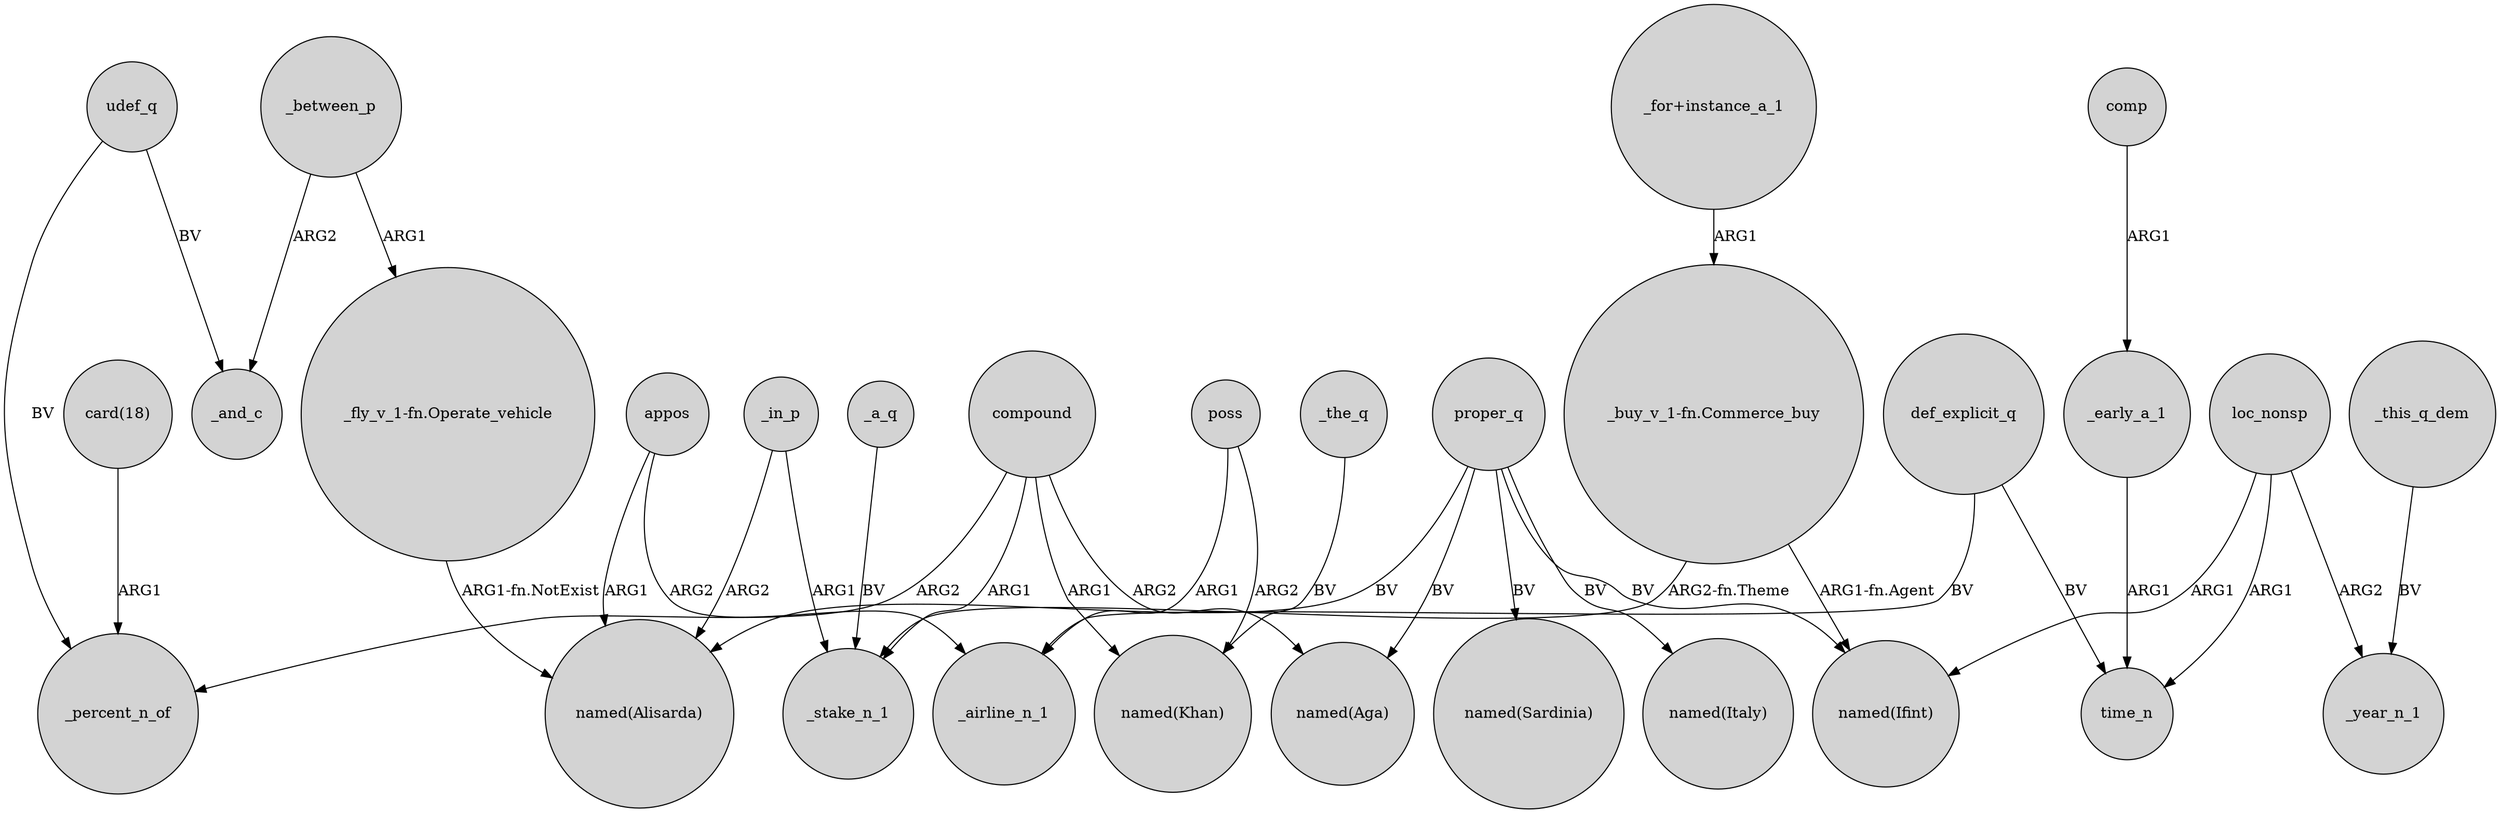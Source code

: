 digraph {
	node [shape=circle style=filled]
	def_explicit_q -> _airline_n_1 [label=BV]
	_a_q -> _stake_n_1 [label=BV]
	_between_p -> "_fly_v_1-fn.Operate_vehicle" [label=ARG1]
	"card(18)" -> _percent_n_of [label=ARG1]
	def_explicit_q -> time_n [label=BV]
	compound -> "named(Khan)" [label=ARG1]
	_in_p -> "named(Alisarda)" [label=ARG2]
	_the_q -> "named(Khan)" [label=BV]
	proper_q -> "named(Aga)" [label=BV]
	"_for+instance_a_1" -> "_buy_v_1-fn.Commerce_buy" [label=ARG1]
	compound -> "named(Aga)" [label=ARG2]
	loc_nonsp -> time_n [label=ARG1]
	"_fly_v_1-fn.Operate_vehicle" -> "named(Alisarda)" [label="ARG1-fn.NotExist"]
	compound -> _percent_n_of [label=ARG2]
	proper_q -> "named(Ifint)" [label=BV]
	_in_p -> _stake_n_1 [label=ARG1]
	proper_q -> "named(Sardinia)" [label=BV]
	appos -> "named(Alisarda)" [label=ARG1]
	poss -> _airline_n_1 [label=ARG1]
	loc_nonsp -> "named(Ifint)" [label=ARG1]
	"_buy_v_1-fn.Commerce_buy" -> _stake_n_1 [label="ARG2-fn.Theme"]
	_between_p -> _and_c [label=ARG2]
	loc_nonsp -> _year_n_1 [label=ARG2]
	compound -> _stake_n_1 [label=ARG1]
	"_buy_v_1-fn.Commerce_buy" -> "named(Ifint)" [label="ARG1-fn.Agent"]
	_early_a_1 -> time_n [label=ARG1]
	appos -> _airline_n_1 [label=ARG2]
	poss -> "named(Khan)" [label=ARG2]
	udef_q -> _percent_n_of [label=BV]
	udef_q -> _and_c [label=BV]
	comp -> _early_a_1 [label=ARG1]
	proper_q -> "named(Alisarda)" [label=BV]
	proper_q -> "named(Italy)" [label=BV]
	_this_q_dem -> _year_n_1 [label=BV]
}
